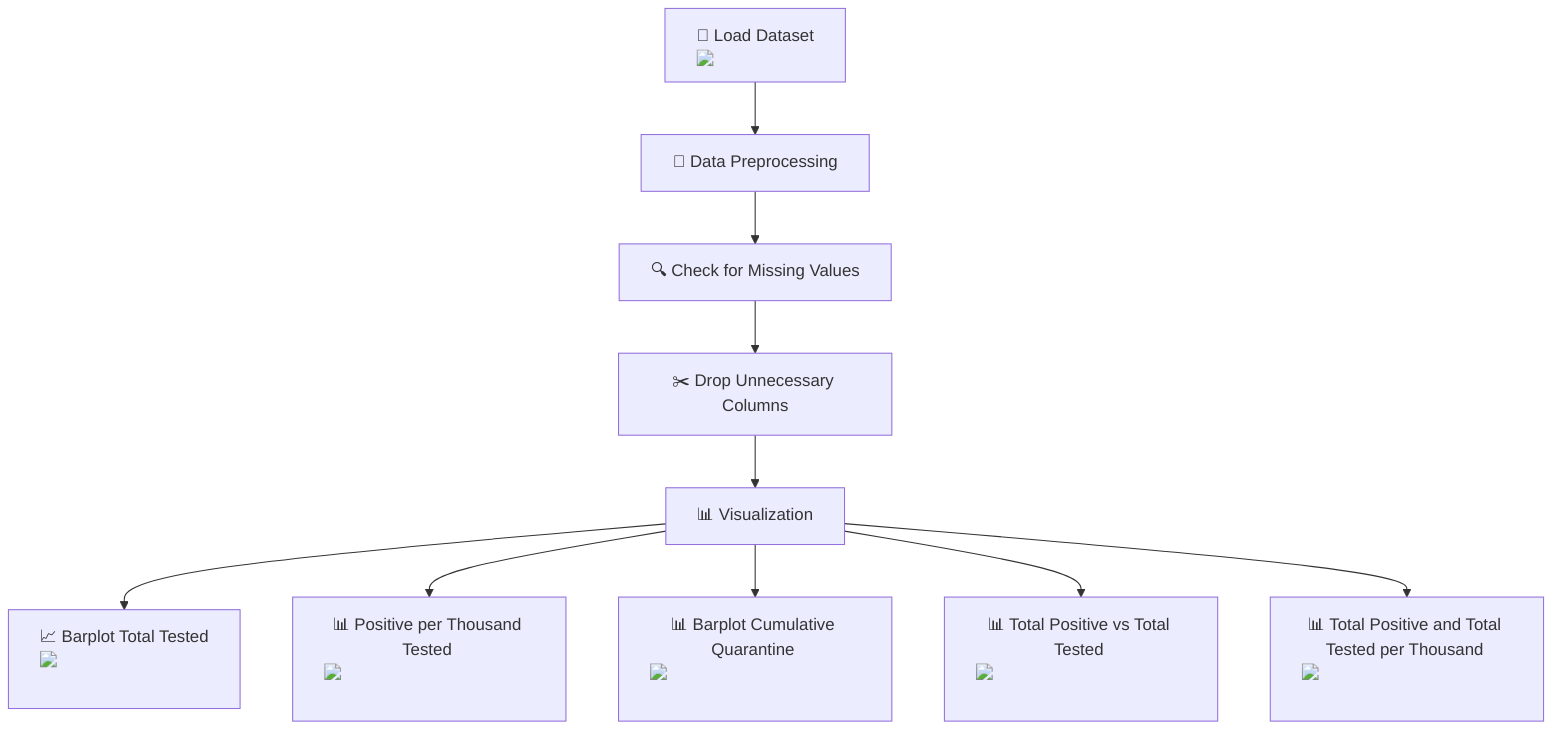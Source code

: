 flowchart TD
    A["📂 Load Dataset <img src='file.svg' />"] --> B["🧹 Data Preprocessing"]
    B --> C["🔍 Check for Missing Values"]
    C --> D["✂️ Drop Unnecessary Columns"]
    D --> E["📊 Visualization"]
    E --> F["📈 Barplot Total Tested <img src='dummy_plots/barplot_template.svg' /> <br/>"]
    E --> G["📊 Positive per Thousand Tested <img src='dummy_plots/barplot_template.svg' /> <br/>"]
    E --> H["📊 Barplot Cumulative Quarantine <img src='dummy_plots/barplot_template.svg' /> <br/>"]
    E --> I["📊 Total Positive vs Total Tested <img src='dummy_plots/barplot_template.svg' /> <br/>"]
    E --> J["📊 Total Positive and Total Tested per Thousand <img src='dummy_plots/barplot_template.svg' /> <br/>"]